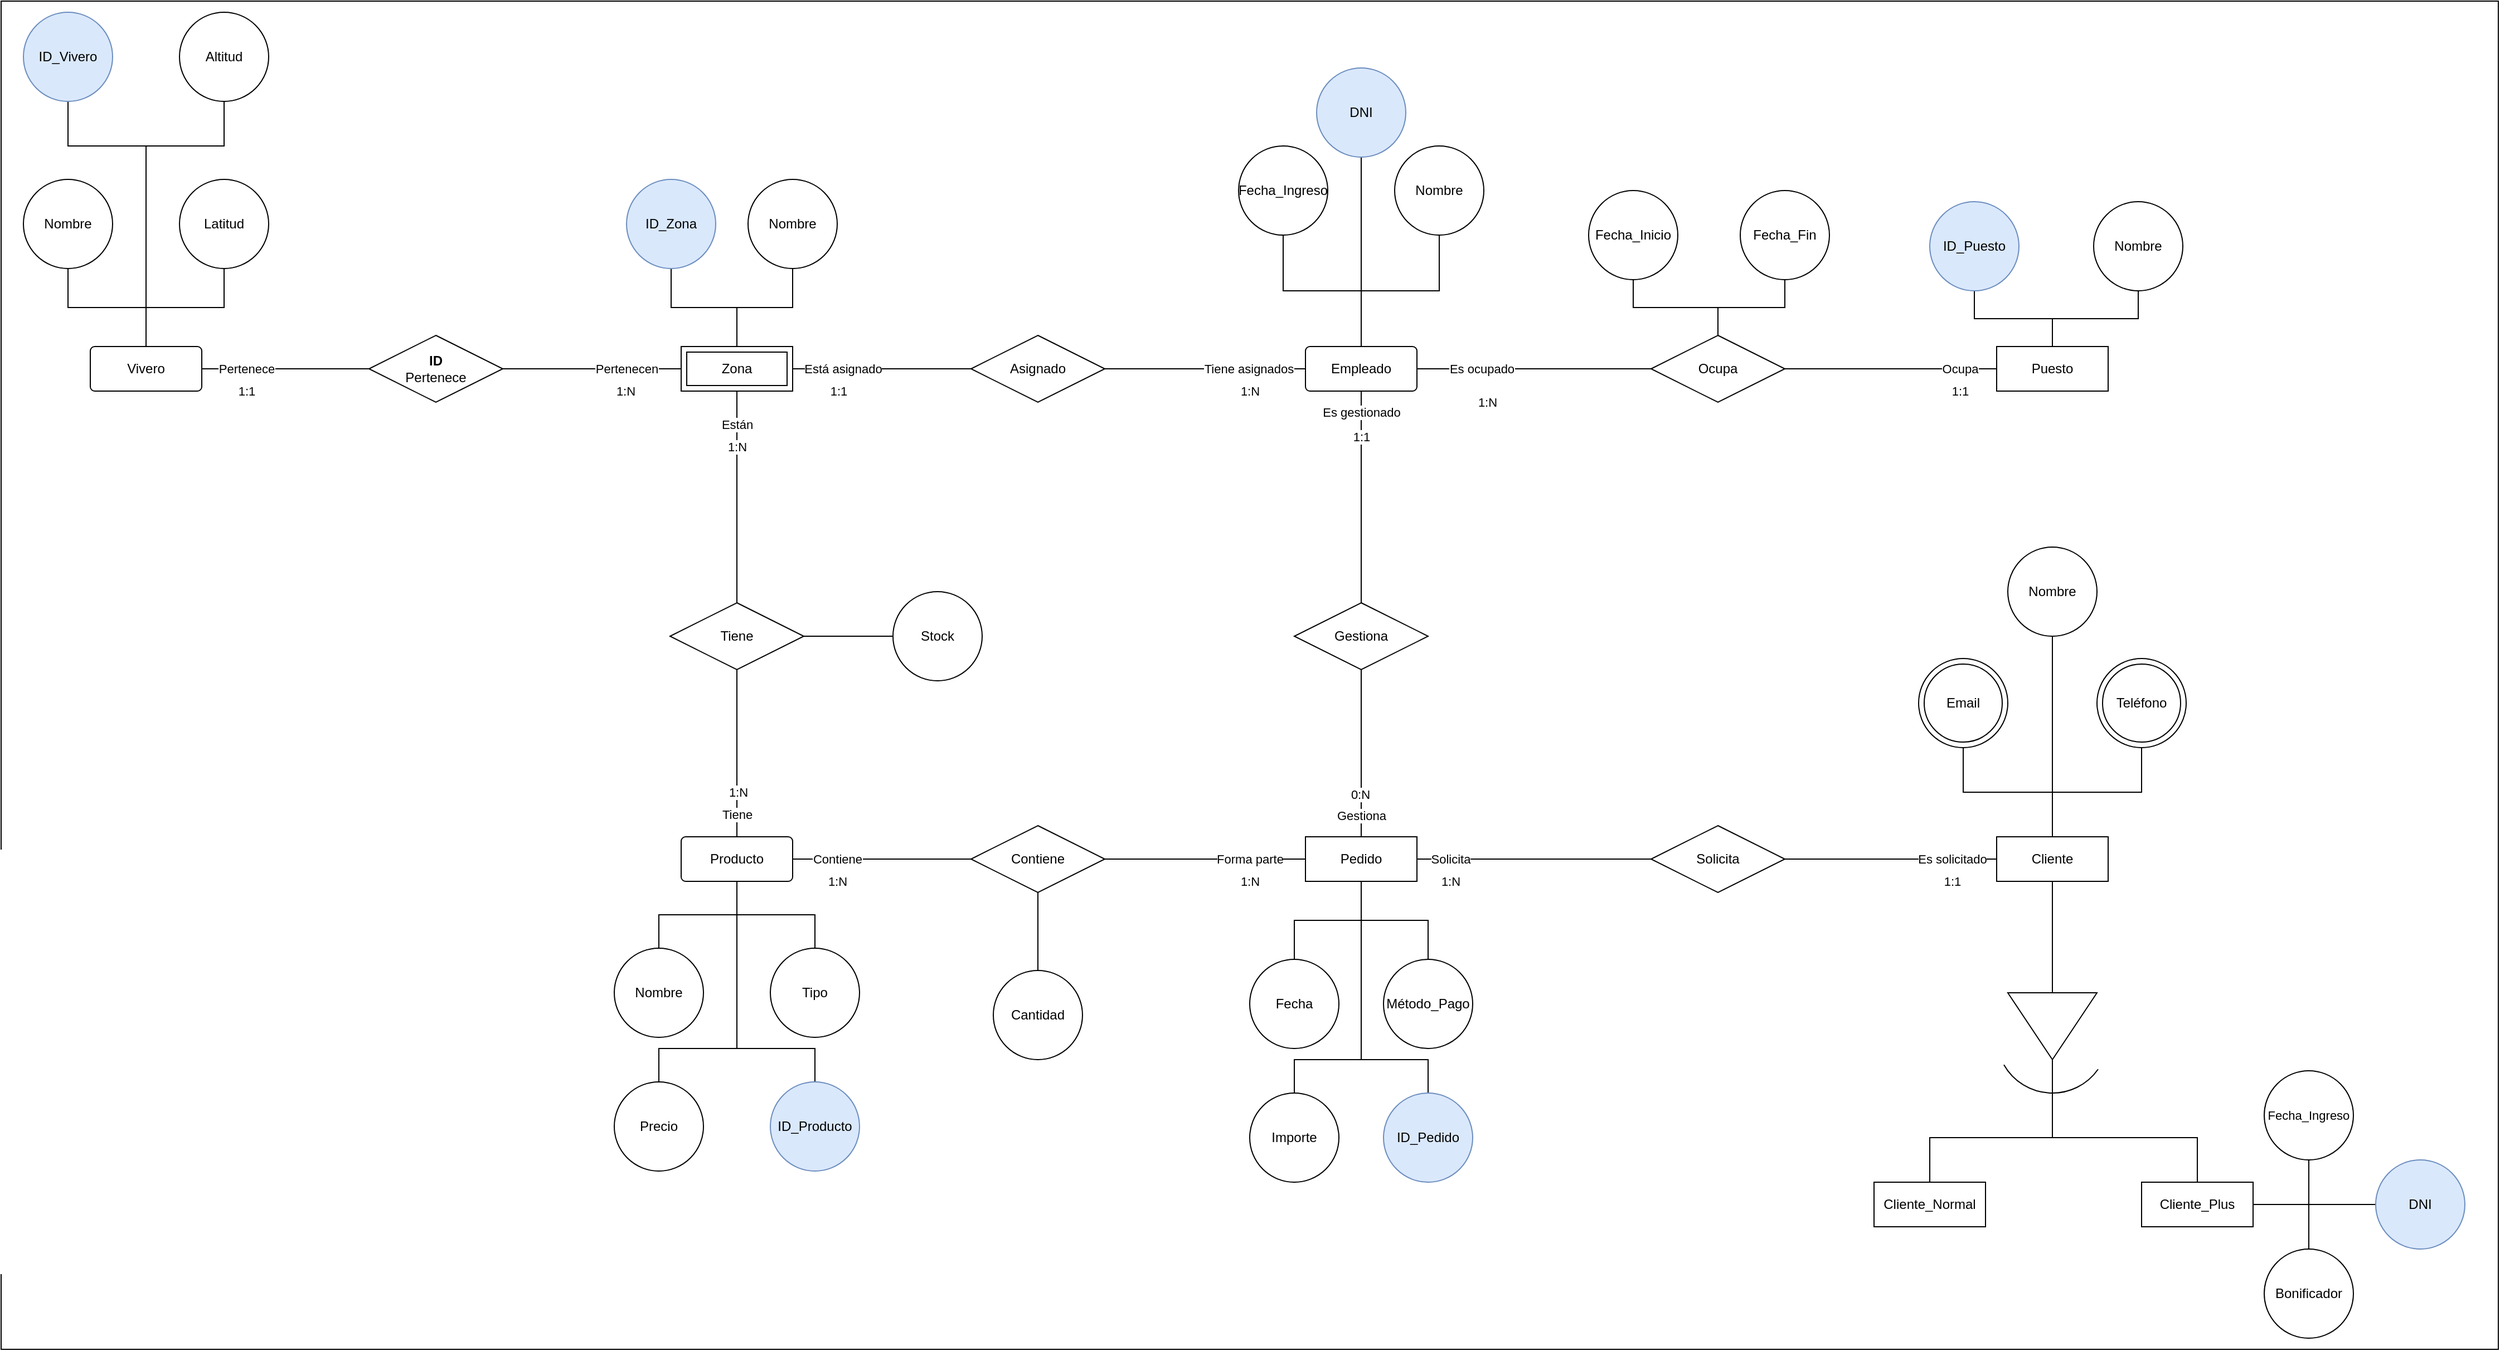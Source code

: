 <?xml version="1.0" encoding="UTF-8"?>
<mxfile version="28.2.5"><diagram name="Página-1" id="5aggKVPc_SyQnlUfSgAa"><mxGraphModel dx="1943" dy="2310" grid="1" gridSize="10" guides="1" tooltips="1" connect="1" arrows="1" fold="1" page="1" pageScale="1" pageWidth="827" pageHeight="1169" math="0" shadow="0"><root><mxCell id="0"/><mxCell id="1" parent="0"/><mxCell id="86XukcYBP5UT384GVChF-92" value="" style="rounded=0;whiteSpace=wrap;html=1;fillColor=none;" vertex="1" parent="1"><mxGeometry x="110" y="-70" width="2240" height="1210" as="geometry"/></mxCell><mxCell id="Pt0KP6jWxYWLDZN4xsMi-3" value="" style="edgeStyle=orthogonalEdgeStyle;rounded=0;orthogonalLoop=1;jettySize=auto;html=1;endArrow=none;endFill=0;" parent="1" source="Pt0KP6jWxYWLDZN4xsMi-1" target="Pt0KP6jWxYWLDZN4xsMi-2" edge="1"><mxGeometry relative="1" as="geometry"><Array as="points"><mxPoint x="240" y="60"/><mxPoint x="170" y="60"/></Array></mxGeometry></mxCell><mxCell id="Pt0KP6jWxYWLDZN4xsMi-5" value="" style="edgeStyle=orthogonalEdgeStyle;rounded=0;orthogonalLoop=1;jettySize=auto;html=1;endArrow=none;endFill=0;" parent="1" source="Pt0KP6jWxYWLDZN4xsMi-1" target="Pt0KP6jWxYWLDZN4xsMi-4" edge="1"><mxGeometry relative="1" as="geometry"/></mxCell><mxCell id="Pt0KP6jWxYWLDZN4xsMi-14" value="" style="edgeStyle=orthogonalEdgeStyle;rounded=0;orthogonalLoop=1;jettySize=auto;html=1;endArrow=none;endFill=0;" parent="1" source="Pt0KP6jWxYWLDZN4xsMi-1" target="Pt0KP6jWxYWLDZN4xsMi-13" edge="1"><mxGeometry relative="1" as="geometry"/></mxCell><mxCell id="Pt0KP6jWxYWLDZN4xsMi-16" value="" style="edgeStyle=orthogonalEdgeStyle;rounded=0;orthogonalLoop=1;jettySize=auto;html=1;endArrow=none;endFill=0;" parent="1" source="Pt0KP6jWxYWLDZN4xsMi-1" target="Pt0KP6jWxYWLDZN4xsMi-15" edge="1"><mxGeometry relative="1" as="geometry"><Array as="points"><mxPoint x="240" y="60"/></Array></mxGeometry></mxCell><mxCell id="Pt0KP6jWxYWLDZN4xsMi-39" style="edgeStyle=orthogonalEdgeStyle;rounded=0;orthogonalLoop=1;jettySize=auto;html=1;entryX=0;entryY=0.5;entryDx=0;entryDy=0;endArrow=none;endFill=0;" parent="1" source="Pt0KP6jWxYWLDZN4xsMi-1" target="Pt0KP6jWxYWLDZN4xsMi-17" edge="1"><mxGeometry relative="1" as="geometry"/></mxCell><mxCell id="Pt0KP6jWxYWLDZN4xsMi-43" value="Pertenece" style="edgeLabel;html=1;align=center;verticalAlign=middle;resizable=0;points=[];" parent="Pt0KP6jWxYWLDZN4xsMi-39" vertex="1" connectable="0"><mxGeometry x="-0.587" y="-3" relative="1" as="geometry"><mxPoint x="9" y="-3" as="offset"/></mxGeometry></mxCell><mxCell id="Pt0KP6jWxYWLDZN4xsMi-44" value="1:1" style="edgeLabel;html=1;align=center;verticalAlign=middle;resizable=0;points=[];" parent="Pt0KP6jWxYWLDZN4xsMi-39" vertex="1" connectable="0"><mxGeometry x="0.267" y="-1" relative="1" as="geometry"><mxPoint x="-55" y="19" as="offset"/></mxGeometry></mxCell><mxCell id="Pt0KP6jWxYWLDZN4xsMi-1" value="Vivero" style="rounded=1;arcSize=10;whiteSpace=wrap;html=1;align=center;" parent="1" vertex="1"><mxGeometry x="190" y="240" width="100" height="40" as="geometry"/></mxCell><mxCell id="Pt0KP6jWxYWLDZN4xsMi-2" value="ID_Vivero" style="ellipse;whiteSpace=wrap;html=1;rounded=1;arcSize=10;fillColor=#dae8fc;strokeColor=#6c8ebf;" parent="1" vertex="1"><mxGeometry x="130" y="-60" width="80" height="80" as="geometry"/></mxCell><mxCell id="Pt0KP6jWxYWLDZN4xsMi-4" value="Nombre" style="ellipse;whiteSpace=wrap;html=1;rounded=1;arcSize=10;" parent="1" vertex="1"><mxGeometry x="130" y="90" width="80" height="80" as="geometry"/></mxCell><mxCell id="Pt0KP6jWxYWLDZN4xsMi-13" value="Latitud" style="ellipse;whiteSpace=wrap;html=1;rounded=1;arcSize=10;" parent="1" vertex="1"><mxGeometry x="270" y="90" width="80" height="80" as="geometry"/></mxCell><mxCell id="Pt0KP6jWxYWLDZN4xsMi-15" value="&lt;div&gt;Altitud&lt;/div&gt;" style="ellipse;whiteSpace=wrap;html=1;rounded=1;arcSize=10;" parent="1" vertex="1"><mxGeometry x="270" y="-60" width="80" height="80" as="geometry"/></mxCell><mxCell id="Pt0KP6jWxYWLDZN4xsMi-17" value="&lt;div&gt;&lt;b&gt;ID&lt;/b&gt;&lt;/div&gt;&lt;div&gt;Pertenece&lt;/div&gt;" style="shape=rhombus;perimeter=rhombusPerimeter;whiteSpace=wrap;html=1;align=center;" parent="1" vertex="1"><mxGeometry x="440" y="230" width="120" height="60" as="geometry"/></mxCell><mxCell id="Pt0KP6jWxYWLDZN4xsMi-28" value="" style="edgeStyle=orthogonalEdgeStyle;rounded=0;orthogonalLoop=1;jettySize=auto;html=1;endArrow=none;endFill=0;" parent="1" source="Pt0KP6jWxYWLDZN4xsMi-31" target="Pt0KP6jWxYWLDZN4xsMi-33" edge="1"><mxGeometry relative="1" as="geometry"/></mxCell><mxCell id="Pt0KP6jWxYWLDZN4xsMi-38" value="" style="edgeStyle=orthogonalEdgeStyle;rounded=0;orthogonalLoop=1;jettySize=auto;html=1;endArrow=none;endFill=0;" parent="1" source="Pt0KP6jWxYWLDZN4xsMi-31" target="Pt0KP6jWxYWLDZN4xsMi-37" edge="1"><mxGeometry relative="1" as="geometry"/></mxCell><mxCell id="Pt0KP6jWxYWLDZN4xsMi-40" style="edgeStyle=orthogonalEdgeStyle;rounded=0;orthogonalLoop=1;jettySize=auto;html=1;entryX=1;entryY=0.5;entryDx=0;entryDy=0;endArrow=none;endFill=0;" parent="1" source="Pt0KP6jWxYWLDZN4xsMi-31" target="Pt0KP6jWxYWLDZN4xsMi-17" edge="1"><mxGeometry relative="1" as="geometry"/></mxCell><mxCell id="Pt0KP6jWxYWLDZN4xsMi-41" value="Pertenecen" style="edgeLabel;html=1;align=center;verticalAlign=middle;resizable=0;points=[];" parent="Pt0KP6jWxYWLDZN4xsMi-40" vertex="1" connectable="0"><mxGeometry x="-0.263" y="-2" relative="1" as="geometry"><mxPoint x="10" y="2" as="offset"/></mxGeometry></mxCell><mxCell id="Pt0KP6jWxYWLDZN4xsMi-42" value="1:N" style="edgeLabel;html=1;align=center;verticalAlign=middle;resizable=0;points=[];" parent="Pt0KP6jWxYWLDZN4xsMi-40" vertex="1" connectable="0"><mxGeometry x="-0.05" y="-1" relative="1" as="geometry"><mxPoint x="26" y="21" as="offset"/></mxGeometry></mxCell><mxCell id="Pt0KP6jWxYWLDZN4xsMi-56" style="edgeStyle=orthogonalEdgeStyle;rounded=0;orthogonalLoop=1;jettySize=auto;html=1;entryX=0.5;entryY=0;entryDx=0;entryDy=0;endArrow=none;endFill=0;" parent="1" source="Pt0KP6jWxYWLDZN4xsMi-31" target="Pt0KP6jWxYWLDZN4xsMi-55" edge="1"><mxGeometry relative="1" as="geometry"/></mxCell><mxCell id="Pt0KP6jWxYWLDZN4xsMi-63" value="Están" style="edgeLabel;html=1;align=center;verticalAlign=middle;resizable=0;points=[];" parent="Pt0KP6jWxYWLDZN4xsMi-56" vertex="1" connectable="0"><mxGeometry x="-0.611" y="-3" relative="1" as="geometry"><mxPoint x="3" y="-7" as="offset"/></mxGeometry></mxCell><mxCell id="Pt0KP6jWxYWLDZN4xsMi-64" value="1:N" style="edgeLabel;html=1;align=center;verticalAlign=middle;resizable=0;points=[];" parent="Pt0KP6jWxYWLDZN4xsMi-56" vertex="1" connectable="0"><mxGeometry x="-0.305" y="3" relative="1" as="geometry"><mxPoint x="-3" y="-16" as="offset"/></mxGeometry></mxCell><mxCell id="Pt0KP6jWxYWLDZN4xsMi-96" style="edgeStyle=orthogonalEdgeStyle;rounded=0;orthogonalLoop=1;jettySize=auto;html=1;entryX=0;entryY=0.5;entryDx=0;entryDy=0;endArrow=none;endFill=0;" parent="1" source="Pt0KP6jWxYWLDZN4xsMi-31" target="Pt0KP6jWxYWLDZN4xsMi-94" edge="1"><mxGeometry relative="1" as="geometry"/></mxCell><mxCell id="Pt0KP6jWxYWLDZN4xsMi-97" value="Está asignado" style="edgeLabel;html=1;align=center;verticalAlign=middle;resizable=0;points=[];" parent="Pt0KP6jWxYWLDZN4xsMi-96" vertex="1" connectable="0"><mxGeometry x="-0.444" relative="1" as="geometry"><mxPoint as="offset"/></mxGeometry></mxCell><mxCell id="Pt0KP6jWxYWLDZN4xsMi-98" value="1:1" style="edgeLabel;html=1;align=center;verticalAlign=middle;resizable=0;points=[];" parent="Pt0KP6jWxYWLDZN4xsMi-96" vertex="1" connectable="0"><mxGeometry x="0.379" y="-3" relative="1" as="geometry"><mxPoint x="-70" y="17" as="offset"/></mxGeometry></mxCell><mxCell id="Pt0KP6jWxYWLDZN4xsMi-31" value="Zona" style="shape=ext;margin=3;double=1;whiteSpace=wrap;html=1;align=center;" parent="1" vertex="1"><mxGeometry x="720" y="240" width="100" height="40" as="geometry"/></mxCell><mxCell id="Pt0KP6jWxYWLDZN4xsMi-33" value="Nombre" style="ellipse;whiteSpace=wrap;html=1;rounded=1;arcSize=10;" parent="1" vertex="1"><mxGeometry x="780" y="90" width="80" height="80" as="geometry"/></mxCell><mxCell id="Pt0KP6jWxYWLDZN4xsMi-37" value="ID_Zona" style="ellipse;whiteSpace=wrap;html=1;rounded=1;arcSize=10;fillColor=#dae8fc;strokeColor=#6c8ebf;" parent="1" vertex="1"><mxGeometry x="671" y="90" width="80" height="80" as="geometry"/></mxCell><mxCell id="Pt0KP6jWxYWLDZN4xsMi-49" value="" style="edgeStyle=orthogonalEdgeStyle;rounded=0;orthogonalLoop=1;jettySize=auto;html=1;endArrow=none;endFill=0;" parent="1" source="Pt0KP6jWxYWLDZN4xsMi-47" target="Pt0KP6jWxYWLDZN4xsMi-48" edge="1"><mxGeometry relative="1" as="geometry"><Array as="points"><mxPoint x="770" y="870"/><mxPoint x="840" y="870"/></Array></mxGeometry></mxCell><mxCell id="Pt0KP6jWxYWLDZN4xsMi-51" value="" style="edgeStyle=orthogonalEdgeStyle;rounded=0;orthogonalLoop=1;jettySize=auto;html=1;endArrow=none;endFill=0;" parent="1" source="Pt0KP6jWxYWLDZN4xsMi-47" target="Pt0KP6jWxYWLDZN4xsMi-50" edge="1"><mxGeometry relative="1" as="geometry"/></mxCell><mxCell id="Pt0KP6jWxYWLDZN4xsMi-54" value="" style="edgeStyle=orthogonalEdgeStyle;rounded=0;orthogonalLoop=1;jettySize=auto;html=1;endArrow=none;endFill=0;" parent="1" source="Pt0KP6jWxYWLDZN4xsMi-47" target="Pt0KP6jWxYWLDZN4xsMi-53" edge="1"><mxGeometry relative="1" as="geometry"/></mxCell><mxCell id="Pt0KP6jWxYWLDZN4xsMi-57" style="edgeStyle=orthogonalEdgeStyle;rounded=0;orthogonalLoop=1;jettySize=auto;html=1;entryX=0.5;entryY=1;entryDx=0;entryDy=0;endArrow=none;endFill=0;" parent="1" source="Pt0KP6jWxYWLDZN4xsMi-47" target="Pt0KP6jWxYWLDZN4xsMi-55" edge="1"><mxGeometry relative="1" as="geometry"/></mxCell><mxCell id="Pt0KP6jWxYWLDZN4xsMi-65" value="Tiene" style="edgeLabel;html=1;align=center;verticalAlign=middle;resizable=0;points=[];" parent="Pt0KP6jWxYWLDZN4xsMi-57" vertex="1" connectable="0"><mxGeometry x="-0.52" y="1" relative="1" as="geometry"><mxPoint x="1" y="16" as="offset"/></mxGeometry></mxCell><mxCell id="Pt0KP6jWxYWLDZN4xsMi-66" value="1:N" style="edgeLabel;html=1;align=center;verticalAlign=middle;resizable=0;points=[];" parent="Pt0KP6jWxYWLDZN4xsMi-57" vertex="1" connectable="0"><mxGeometry x="-0.28" y="-1" relative="1" as="geometry"><mxPoint y="14" as="offset"/></mxGeometry></mxCell><mxCell id="86XukcYBP5UT384GVChF-41" style="edgeStyle=orthogonalEdgeStyle;rounded=0;orthogonalLoop=1;jettySize=auto;html=1;entryX=0;entryY=0.5;entryDx=0;entryDy=0;endArrow=none;endFill=0;" edge="1" parent="1" source="Pt0KP6jWxYWLDZN4xsMi-47" target="86XukcYBP5UT384GVChF-40"><mxGeometry relative="1" as="geometry"/></mxCell><mxCell id="86XukcYBP5UT384GVChF-47" value="Contiene" style="edgeLabel;html=1;align=center;verticalAlign=middle;resizable=0;points=[];" vertex="1" connectable="0" parent="86XukcYBP5UT384GVChF-41"><mxGeometry x="-0.505" relative="1" as="geometry"><mxPoint as="offset"/></mxGeometry></mxCell><mxCell id="86XukcYBP5UT384GVChF-48" value="1:N" style="edgeLabel;html=1;align=center;verticalAlign=middle;resizable=0;points=[];" vertex="1" connectable="0" parent="86XukcYBP5UT384GVChF-41"><mxGeometry x="0.192" y="2" relative="1" as="geometry"><mxPoint x="-56" y="22" as="offset"/></mxGeometry></mxCell><mxCell id="86XukcYBP5UT384GVChF-44" value="" style="edgeStyle=orthogonalEdgeStyle;rounded=0;orthogonalLoop=1;jettySize=auto;html=1;endArrow=none;endFill=0;" edge="1" parent="1" source="Pt0KP6jWxYWLDZN4xsMi-47" target="86XukcYBP5UT384GVChF-43"><mxGeometry relative="1" as="geometry"><Array as="points"><mxPoint x="770" y="870"/><mxPoint x="700" y="870"/></Array></mxGeometry></mxCell><mxCell id="Pt0KP6jWxYWLDZN4xsMi-47" value="&lt;div&gt;Producto&lt;/div&gt;" style="rounded=1;arcSize=10;whiteSpace=wrap;html=1;align=center;" parent="1" vertex="1"><mxGeometry x="720" y="680" width="100" height="40" as="geometry"/></mxCell><mxCell id="Pt0KP6jWxYWLDZN4xsMi-48" value="ID_Producto" style="ellipse;whiteSpace=wrap;html=1;rounded=1;arcSize=10;fillColor=#dae8fc;strokeColor=#6c8ebf;" parent="1" vertex="1"><mxGeometry x="800" y="900" width="80" height="80" as="geometry"/></mxCell><mxCell id="Pt0KP6jWxYWLDZN4xsMi-50" value="Nombre" style="ellipse;whiteSpace=wrap;html=1;rounded=1;arcSize=10;" parent="1" vertex="1"><mxGeometry x="660" y="780" width="80" height="80" as="geometry"/></mxCell><mxCell id="Pt0KP6jWxYWLDZN4xsMi-53" value="Tipo" style="ellipse;whiteSpace=wrap;html=1;rounded=1;arcSize=10;" parent="1" vertex="1"><mxGeometry x="800" y="780" width="80" height="80" as="geometry"/></mxCell><mxCell id="Pt0KP6jWxYWLDZN4xsMi-62" value="" style="edgeStyle=orthogonalEdgeStyle;rounded=0;orthogonalLoop=1;jettySize=auto;html=1;endArrow=none;endFill=0;" parent="1" source="Pt0KP6jWxYWLDZN4xsMi-55" target="Pt0KP6jWxYWLDZN4xsMi-61" edge="1"><mxGeometry relative="1" as="geometry"/></mxCell><mxCell id="Pt0KP6jWxYWLDZN4xsMi-55" value="Tiene" style="shape=rhombus;perimeter=rhombusPerimeter;whiteSpace=wrap;html=1;align=center;" parent="1" vertex="1"><mxGeometry x="710" y="470" width="120" height="60" as="geometry"/></mxCell><mxCell id="Pt0KP6jWxYWLDZN4xsMi-61" value="Stock" style="ellipse;whiteSpace=wrap;html=1;" parent="1" vertex="1"><mxGeometry x="910" y="460" width="80" height="80" as="geometry"/></mxCell><mxCell id="Pt0KP6jWxYWLDZN4xsMi-81" value="" style="edgeStyle=orthogonalEdgeStyle;rounded=0;orthogonalLoop=1;jettySize=auto;html=1;endArrow=none;endFill=0;" parent="1" source="Pt0KP6jWxYWLDZN4xsMi-85" target="Pt0KP6jWxYWLDZN4xsMi-86" edge="1"><mxGeometry relative="1" as="geometry"/></mxCell><mxCell id="Pt0KP6jWxYWLDZN4xsMi-89" value="" style="edgeStyle=orthogonalEdgeStyle;rounded=0;orthogonalLoop=1;jettySize=auto;html=1;endArrow=none;endFill=0;" parent="1" source="Pt0KP6jWxYWLDZN4xsMi-85" target="Pt0KP6jWxYWLDZN4xsMi-88" edge="1"><mxGeometry relative="1" as="geometry"/></mxCell><mxCell id="Pt0KP6jWxYWLDZN4xsMi-93" value="" style="edgeStyle=orthogonalEdgeStyle;rounded=0;orthogonalLoop=1;jettySize=auto;html=1;endArrow=none;endFill=0;" parent="1" source="Pt0KP6jWxYWLDZN4xsMi-85" target="Pt0KP6jWxYWLDZN4xsMi-92" edge="1"><mxGeometry relative="1" as="geometry"><Array as="points"><mxPoint x="1330" y="190"/><mxPoint x="1260" y="190"/></Array></mxGeometry></mxCell><mxCell id="Pt0KP6jWxYWLDZN4xsMi-95" style="edgeStyle=orthogonalEdgeStyle;rounded=0;orthogonalLoop=1;jettySize=auto;html=1;exitX=0;exitY=0.5;exitDx=0;exitDy=0;entryX=1;entryY=0.5;entryDx=0;entryDy=0;endArrow=none;endFill=0;" parent="1" source="Pt0KP6jWxYWLDZN4xsMi-85" target="Pt0KP6jWxYWLDZN4xsMi-94" edge="1"><mxGeometry relative="1" as="geometry"/></mxCell><mxCell id="Pt0KP6jWxYWLDZN4xsMi-99" value="Tiene asignados" style="edgeLabel;html=1;align=center;verticalAlign=middle;resizable=0;points=[];" parent="Pt0KP6jWxYWLDZN4xsMi-95" vertex="1" connectable="0"><mxGeometry x="-0.43" relative="1" as="geometry"><mxPoint as="offset"/></mxGeometry></mxCell><mxCell id="Pt0KP6jWxYWLDZN4xsMi-100" value="1:N" style="edgeLabel;html=1;align=center;verticalAlign=middle;resizable=0;points=[];" parent="Pt0KP6jWxYWLDZN4xsMi-95" vertex="1" connectable="0"><mxGeometry x="0.209" relative="1" as="geometry"><mxPoint x="59" y="20" as="offset"/></mxGeometry></mxCell><mxCell id="86XukcYBP5UT384GVChF-7" style="edgeStyle=orthogonalEdgeStyle;rounded=0;orthogonalLoop=1;jettySize=auto;html=1;entryX=0;entryY=0.5;entryDx=0;entryDy=0;endArrow=none;endFill=0;exitX=1;exitY=0.5;exitDx=0;exitDy=0;" edge="1" parent="1" source="Pt0KP6jWxYWLDZN4xsMi-85" target="86XukcYBP5UT384GVChF-5"><mxGeometry relative="1" as="geometry"><mxPoint x="1680" y="370" as="sourcePoint"/><mxPoint x="2000" y="360" as="targetPoint"/><Array as="points"><mxPoint x="1640" y="260"/></Array></mxGeometry></mxCell><mxCell id="86XukcYBP5UT384GVChF-16" value="Es ocupado" style="edgeLabel;html=1;align=center;verticalAlign=middle;resizable=0;points=[];" vertex="1" connectable="0" parent="86XukcYBP5UT384GVChF-7"><mxGeometry x="-0.677" y="4" relative="1" as="geometry"><mxPoint x="8" y="4" as="offset"/></mxGeometry></mxCell><mxCell id="86XukcYBP5UT384GVChF-17" value="1:N" style="edgeLabel;html=1;align=center;verticalAlign=middle;resizable=0;points=[];" vertex="1" connectable="0" parent="86XukcYBP5UT384GVChF-7"><mxGeometry x="-0.484" y="2" relative="1" as="geometry"><mxPoint x="-17" y="32" as="offset"/></mxGeometry></mxCell><mxCell id="86XukcYBP5UT384GVChF-22" style="edgeStyle=orthogonalEdgeStyle;rounded=0;orthogonalLoop=1;jettySize=auto;html=1;entryX=0.5;entryY=0;entryDx=0;entryDy=0;endArrow=none;endFill=0;" edge="1" parent="1" source="Pt0KP6jWxYWLDZN4xsMi-85" target="86XukcYBP5UT384GVChF-21"><mxGeometry relative="1" as="geometry"/></mxCell><mxCell id="86XukcYBP5UT384GVChF-34" value="Es gestionado" style="edgeLabel;html=1;align=center;verticalAlign=middle;resizable=0;points=[];" vertex="1" connectable="0" parent="86XukcYBP5UT384GVChF-22"><mxGeometry x="-0.651" y="-1" relative="1" as="geometry"><mxPoint x="1" y="-14" as="offset"/></mxGeometry></mxCell><mxCell id="86XukcYBP5UT384GVChF-35" value="1:1" style="edgeLabel;html=1;align=center;verticalAlign=middle;resizable=0;points=[];" vertex="1" connectable="0" parent="86XukcYBP5UT384GVChF-22"><mxGeometry x="-0.467" relative="1" as="geometry"><mxPoint y="-10" as="offset"/></mxGeometry></mxCell><mxCell id="Pt0KP6jWxYWLDZN4xsMi-85" value="Empleado" style="rounded=1;arcSize=10;whiteSpace=wrap;html=1;align=center;" parent="1" vertex="1"><mxGeometry x="1280" y="240" width="100" height="40" as="geometry"/></mxCell><mxCell id="Pt0KP6jWxYWLDZN4xsMi-86" value="Nombre" style="ellipse;whiteSpace=wrap;html=1;rounded=1;arcSize=10;" parent="1" vertex="1"><mxGeometry x="1360" y="60" width="80" height="80" as="geometry"/></mxCell><mxCell id="Pt0KP6jWxYWLDZN4xsMi-88" value="DNI" style="ellipse;whiteSpace=wrap;html=1;rounded=1;arcSize=10;fillColor=#dae8fc;strokeColor=#6c8ebf;" parent="1" vertex="1"><mxGeometry x="1290" y="-10" width="80" height="80" as="geometry"/></mxCell><mxCell id="Pt0KP6jWxYWLDZN4xsMi-92" value="Fecha_Ingreso" style="ellipse;whiteSpace=wrap;html=1;rounded=1;arcSize=10;" parent="1" vertex="1"><mxGeometry x="1220" y="60" width="80" height="80" as="geometry"/></mxCell><mxCell id="Pt0KP6jWxYWLDZN4xsMi-94" value="&lt;div&gt;Asignado&lt;/div&gt;" style="shape=rhombus;perimeter=rhombusPerimeter;whiteSpace=wrap;html=1;align=center;" parent="1" vertex="1"><mxGeometry x="980" y="230" width="120" height="60" as="geometry"/></mxCell><mxCell id="86XukcYBP5UT384GVChF-2" value="" style="edgeStyle=orthogonalEdgeStyle;rounded=0;orthogonalLoop=1;jettySize=auto;html=1;endArrow=none;endFill=0;" edge="1" parent="1" source="Pt0KP6jWxYWLDZN4xsMi-101" target="86XukcYBP5UT384GVChF-1"><mxGeometry relative="1" as="geometry"/></mxCell><mxCell id="86XukcYBP5UT384GVChF-4" value="" style="edgeStyle=orthogonalEdgeStyle;rounded=0;orthogonalLoop=1;jettySize=auto;html=1;endArrow=none;endFill=0;" edge="1" parent="1" source="Pt0KP6jWxYWLDZN4xsMi-101" target="86XukcYBP5UT384GVChF-3"><mxGeometry relative="1" as="geometry"/></mxCell><mxCell id="86XukcYBP5UT384GVChF-8" style="edgeStyle=orthogonalEdgeStyle;rounded=0;orthogonalLoop=1;jettySize=auto;html=1;entryX=1;entryY=0.5;entryDx=0;entryDy=0;endArrow=none;endFill=0;" edge="1" parent="1" source="Pt0KP6jWxYWLDZN4xsMi-101" target="86XukcYBP5UT384GVChF-5"><mxGeometry relative="1" as="geometry"><Array as="points"><mxPoint x="1930" y="260"/><mxPoint x="1930" y="260"/></Array></mxGeometry></mxCell><mxCell id="86XukcYBP5UT384GVChF-13" value="Ocupa" style="edgeLabel;html=1;align=center;verticalAlign=middle;resizable=0;points=[];" vertex="1" connectable="0" parent="86XukcYBP5UT384GVChF-8"><mxGeometry x="-0.401" y="-1" relative="1" as="geometry"><mxPoint x="24" y="1" as="offset"/></mxGeometry></mxCell><mxCell id="86XukcYBP5UT384GVChF-15" value="1:1" style="edgeLabel;html=1;align=center;verticalAlign=middle;resizable=0;points=[];" vertex="1" connectable="0" parent="86XukcYBP5UT384GVChF-8"><mxGeometry x="-0.47" y="3" relative="1" as="geometry"><mxPoint x="17" y="17" as="offset"/></mxGeometry></mxCell><mxCell id="Pt0KP6jWxYWLDZN4xsMi-101" value="Puesto" style="whiteSpace=wrap;html=1;align=center;" parent="1" vertex="1"><mxGeometry x="1900" y="240" width="100" height="40" as="geometry"/></mxCell><mxCell id="86XukcYBP5UT384GVChF-1" value="ID_Puesto" style="ellipse;whiteSpace=wrap;html=1;fillColor=#dae8fc;strokeColor=#6c8ebf;" vertex="1" parent="1"><mxGeometry x="1840" y="110" width="80" height="80" as="geometry"/></mxCell><mxCell id="86XukcYBP5UT384GVChF-3" value="Nombre" style="ellipse;whiteSpace=wrap;html=1;" vertex="1" parent="1"><mxGeometry x="1987" y="110" width="80" height="80" as="geometry"/></mxCell><mxCell id="86XukcYBP5UT384GVChF-10" value="" style="edgeStyle=orthogonalEdgeStyle;rounded=0;orthogonalLoop=1;jettySize=auto;html=1;endArrow=none;endFill=0;" edge="1" parent="1" source="86XukcYBP5UT384GVChF-5" target="86XukcYBP5UT384GVChF-9"><mxGeometry relative="1" as="geometry"/></mxCell><mxCell id="86XukcYBP5UT384GVChF-12" value="" style="edgeStyle=orthogonalEdgeStyle;rounded=0;orthogonalLoop=1;jettySize=auto;html=1;endArrow=none;endFill=0;" edge="1" parent="1" source="86XukcYBP5UT384GVChF-5" target="86XukcYBP5UT384GVChF-11"><mxGeometry relative="1" as="geometry"/></mxCell><mxCell id="86XukcYBP5UT384GVChF-5" value="Ocupa" style="shape=rhombus;perimeter=rhombusPerimeter;whiteSpace=wrap;html=1;align=center;" vertex="1" parent="1"><mxGeometry x="1590" y="230" width="120" height="60" as="geometry"/></mxCell><mxCell id="86XukcYBP5UT384GVChF-9" value="Fecha_Inicio" style="ellipse;whiteSpace=wrap;html=1;" vertex="1" parent="1"><mxGeometry x="1534" y="100" width="80" height="80" as="geometry"/></mxCell><mxCell id="86XukcYBP5UT384GVChF-11" value="Fecha_Fin" style="ellipse;whiteSpace=wrap;html=1;" vertex="1" parent="1"><mxGeometry x="1670" y="100" width="80" height="80" as="geometry"/></mxCell><mxCell id="86XukcYBP5UT384GVChF-23" style="edgeStyle=orthogonalEdgeStyle;rounded=0;orthogonalLoop=1;jettySize=auto;html=1;entryX=0.5;entryY=1;entryDx=0;entryDy=0;endArrow=none;endFill=0;" edge="1" parent="1" source="86XukcYBP5UT384GVChF-20" target="86XukcYBP5UT384GVChF-21"><mxGeometry relative="1" as="geometry"/></mxCell><mxCell id="86XukcYBP5UT384GVChF-37" value="Gestiona" style="edgeLabel;html=1;align=center;verticalAlign=middle;resizable=0;points=[];" vertex="1" connectable="0" parent="86XukcYBP5UT384GVChF-23"><mxGeometry x="-0.564" relative="1" as="geometry"><mxPoint y="13" as="offset"/></mxGeometry></mxCell><mxCell id="86XukcYBP5UT384GVChF-38" value="0:N" style="edgeLabel;html=1;align=center;verticalAlign=middle;resizable=0;points=[];" vertex="1" connectable="0" parent="86XukcYBP5UT384GVChF-23"><mxGeometry x="-0.493" y="1" relative="1" as="geometry"><mxPoint as="offset"/></mxGeometry></mxCell><mxCell id="86XukcYBP5UT384GVChF-25" value="" style="edgeStyle=orthogonalEdgeStyle;rounded=0;orthogonalLoop=1;jettySize=auto;html=1;endArrow=none;endFill=0;" edge="1" parent="1" source="86XukcYBP5UT384GVChF-20" target="86XukcYBP5UT384GVChF-24"><mxGeometry relative="1" as="geometry"><Array as="points"><mxPoint x="1330" y="880"/><mxPoint x="1390" y="880"/></Array></mxGeometry></mxCell><mxCell id="86XukcYBP5UT384GVChF-27" value="" style="edgeStyle=orthogonalEdgeStyle;rounded=0;orthogonalLoop=1;jettySize=auto;html=1;endArrow=none;endFill=0;" edge="1" parent="1" source="86XukcYBP5UT384GVChF-20" target="86XukcYBP5UT384GVChF-26"><mxGeometry relative="1" as="geometry"/></mxCell><mxCell id="86XukcYBP5UT384GVChF-29" value="" style="edgeStyle=orthogonalEdgeStyle;rounded=0;orthogonalLoop=1;jettySize=auto;html=1;endArrow=none;endFill=0;" edge="1" parent="1" source="86XukcYBP5UT384GVChF-20" target="86XukcYBP5UT384GVChF-28"><mxGeometry relative="1" as="geometry"><Array as="points"><mxPoint x="1330" y="880"/><mxPoint x="1270" y="880"/></Array></mxGeometry></mxCell><mxCell id="86XukcYBP5UT384GVChF-31" value="" style="edgeStyle=orthogonalEdgeStyle;rounded=0;orthogonalLoop=1;jettySize=auto;html=1;endArrow=none;endFill=0;" edge="1" parent="1" source="86XukcYBP5UT384GVChF-20" target="86XukcYBP5UT384GVChF-30"><mxGeometry relative="1" as="geometry"/></mxCell><mxCell id="86XukcYBP5UT384GVChF-42" style="edgeStyle=orthogonalEdgeStyle;rounded=0;orthogonalLoop=1;jettySize=auto;html=1;entryX=1;entryY=0.5;entryDx=0;entryDy=0;endArrow=none;endFill=0;" edge="1" parent="1" source="86XukcYBP5UT384GVChF-20" target="86XukcYBP5UT384GVChF-40"><mxGeometry relative="1" as="geometry"/></mxCell><mxCell id="86XukcYBP5UT384GVChF-45" value="Forma parte" style="edgeLabel;html=1;align=center;verticalAlign=middle;resizable=0;points=[];" vertex="1" connectable="0" parent="86XukcYBP5UT384GVChF-42"><mxGeometry x="-0.656" relative="1" as="geometry"><mxPoint x="-19" as="offset"/></mxGeometry></mxCell><mxCell id="86XukcYBP5UT384GVChF-46" value="1:N" style="edgeLabel;html=1;align=center;verticalAlign=middle;resizable=0;points=[];" vertex="1" connectable="0" parent="86XukcYBP5UT384GVChF-42"><mxGeometry x="0.139" y="5" relative="1" as="geometry"><mxPoint x="52" y="15" as="offset"/></mxGeometry></mxCell><mxCell id="86XukcYBP5UT384GVChF-55" style="edgeStyle=orthogonalEdgeStyle;rounded=0;orthogonalLoop=1;jettySize=auto;html=1;entryX=0;entryY=0.5;entryDx=0;entryDy=0;endArrow=none;endFill=0;" edge="1" parent="1" source="86XukcYBP5UT384GVChF-20" target="86XukcYBP5UT384GVChF-53"><mxGeometry relative="1" as="geometry"/></mxCell><mxCell id="86XukcYBP5UT384GVChF-69" value="Solicita" style="edgeLabel;html=1;align=center;verticalAlign=middle;resizable=0;points=[];" vertex="1" connectable="0" parent="86XukcYBP5UT384GVChF-55"><mxGeometry x="-0.62" relative="1" as="geometry"><mxPoint x="-10" as="offset"/></mxGeometry></mxCell><mxCell id="86XukcYBP5UT384GVChF-70" value="1:N" style="edgeLabel;html=1;align=center;verticalAlign=middle;resizable=0;points=[];" vertex="1" connectable="0" parent="86XukcYBP5UT384GVChF-55"><mxGeometry x="-0.311" y="1" relative="1" as="geometry"><mxPoint x="-43" y="21" as="offset"/></mxGeometry></mxCell><mxCell id="86XukcYBP5UT384GVChF-20" value="&lt;div&gt;Pedido&lt;/div&gt;" style="whiteSpace=wrap;html=1;align=center;" vertex="1" parent="1"><mxGeometry x="1280" y="680" width="100" height="40" as="geometry"/></mxCell><mxCell id="86XukcYBP5UT384GVChF-21" value="Gestiona" style="shape=rhombus;perimeter=rhombusPerimeter;whiteSpace=wrap;html=1;align=center;" vertex="1" parent="1"><mxGeometry x="1270" y="470" width="120" height="60" as="geometry"/></mxCell><mxCell id="86XukcYBP5UT384GVChF-24" value="ID_Pedido" style="ellipse;whiteSpace=wrap;html=1;fillColor=#dae8fc;strokeColor=#6c8ebf;" vertex="1" parent="1"><mxGeometry x="1350" y="910" width="80" height="80" as="geometry"/></mxCell><mxCell id="86XukcYBP5UT384GVChF-26" value="Fecha" style="ellipse;whiteSpace=wrap;html=1;" vertex="1" parent="1"><mxGeometry x="1230" y="790" width="80" height="80" as="geometry"/></mxCell><mxCell id="86XukcYBP5UT384GVChF-28" value="Importe" style="ellipse;whiteSpace=wrap;html=1;" vertex="1" parent="1"><mxGeometry x="1230" y="910" width="80" height="80" as="geometry"/></mxCell><mxCell id="86XukcYBP5UT384GVChF-30" value="Método_Pago" style="ellipse;whiteSpace=wrap;html=1;" vertex="1" parent="1"><mxGeometry x="1350" y="790" width="80" height="80" as="geometry"/></mxCell><mxCell id="86XukcYBP5UT384GVChF-50" value="" style="edgeStyle=orthogonalEdgeStyle;rounded=0;orthogonalLoop=1;jettySize=auto;html=1;endArrow=none;endFill=0;" edge="1" parent="1" source="86XukcYBP5UT384GVChF-40" target="86XukcYBP5UT384GVChF-49"><mxGeometry relative="1" as="geometry"/></mxCell><mxCell id="86XukcYBP5UT384GVChF-40" value="Contiene" style="shape=rhombus;perimeter=rhombusPerimeter;whiteSpace=wrap;html=1;align=center;" vertex="1" parent="1"><mxGeometry x="980" y="670" width="120" height="60" as="geometry"/></mxCell><mxCell id="86XukcYBP5UT384GVChF-43" value="Precio" style="ellipse;whiteSpace=wrap;html=1;rounded=1;arcSize=10;" vertex="1" parent="1"><mxGeometry x="660" y="900" width="80" height="80" as="geometry"/></mxCell><mxCell id="86XukcYBP5UT384GVChF-49" value="Cantidad" style="ellipse;whiteSpace=wrap;html=1;" vertex="1" parent="1"><mxGeometry x="1000" y="800" width="80" height="80" as="geometry"/></mxCell><mxCell id="86XukcYBP5UT384GVChF-53" value="Solicita" style="shape=rhombus;perimeter=rhombusPerimeter;whiteSpace=wrap;html=1;align=center;" vertex="1" parent="1"><mxGeometry x="1590" y="670" width="120" height="60" as="geometry"/></mxCell><mxCell id="86XukcYBP5UT384GVChF-56" style="edgeStyle=orthogonalEdgeStyle;rounded=0;orthogonalLoop=1;jettySize=auto;html=1;entryX=1;entryY=0.5;entryDx=0;entryDy=0;endArrow=none;endFill=0;" edge="1" parent="1" source="86XukcYBP5UT384GVChF-54" target="86XukcYBP5UT384GVChF-53"><mxGeometry relative="1" as="geometry"/></mxCell><mxCell id="86XukcYBP5UT384GVChF-71" value="Es solicitado" style="edgeLabel;html=1;align=center;verticalAlign=middle;resizable=0;points=[];" vertex="1" connectable="0" parent="86XukcYBP5UT384GVChF-56"><mxGeometry x="-0.709" y="-1" relative="1" as="geometry"><mxPoint x="-13" y="1" as="offset"/></mxGeometry></mxCell><mxCell id="86XukcYBP5UT384GVChF-72" value="1:1" style="edgeLabel;html=1;align=center;verticalAlign=middle;resizable=0;points=[];" vertex="1" connectable="0" parent="86XukcYBP5UT384GVChF-56"><mxGeometry x="0.091" y="1" relative="1" as="geometry"><mxPoint x="63" y="19" as="offset"/></mxGeometry></mxCell><mxCell id="86XukcYBP5UT384GVChF-58" value="" style="edgeStyle=orthogonalEdgeStyle;rounded=0;orthogonalLoop=1;jettySize=auto;html=1;endArrow=none;endFill=0;" edge="1" parent="1" source="86XukcYBP5UT384GVChF-54" target="86XukcYBP5UT384GVChF-57"><mxGeometry relative="1" as="geometry"/></mxCell><mxCell id="86XukcYBP5UT384GVChF-67" style="edgeStyle=orthogonalEdgeStyle;rounded=0;orthogonalLoop=1;jettySize=auto;html=1;entryX=0.5;entryY=1;entryDx=0;entryDy=0;endArrow=none;endFill=0;" edge="1" parent="1" source="86XukcYBP5UT384GVChF-54" target="86XukcYBP5UT384GVChF-61"><mxGeometry relative="1" as="geometry"/></mxCell><mxCell id="86XukcYBP5UT384GVChF-68" style="edgeStyle=orthogonalEdgeStyle;rounded=0;orthogonalLoop=1;jettySize=auto;html=1;entryX=0.5;entryY=1;entryDx=0;entryDy=0;endArrow=none;endFill=0;" edge="1" parent="1" source="86XukcYBP5UT384GVChF-54" target="86XukcYBP5UT384GVChF-65"><mxGeometry relative="1" as="geometry"/></mxCell><mxCell id="86XukcYBP5UT384GVChF-76" style="edgeStyle=orthogonalEdgeStyle;rounded=0;orthogonalLoop=1;jettySize=auto;html=1;entryX=0;entryY=0.5;entryDx=0;entryDy=0;endArrow=none;endFill=0;" edge="1" parent="1" source="86XukcYBP5UT384GVChF-54" target="86XukcYBP5UT384GVChF-73"><mxGeometry relative="1" as="geometry"/></mxCell><mxCell id="86XukcYBP5UT384GVChF-54" value="Cliente" style="whiteSpace=wrap;html=1;align=center;" vertex="1" parent="1"><mxGeometry x="1900" y="680" width="100" height="40" as="geometry"/></mxCell><mxCell id="86XukcYBP5UT384GVChF-57" value="Nombre" style="ellipse;whiteSpace=wrap;html=1;" vertex="1" parent="1"><mxGeometry x="1910" y="420" width="80" height="80" as="geometry"/></mxCell><mxCell id="86XukcYBP5UT384GVChF-63" value="" style="group" vertex="1" connectable="0" parent="1"><mxGeometry x="1830" y="520" width="80" height="80" as="geometry"/></mxCell><mxCell id="86XukcYBP5UT384GVChF-61" value="" style="ellipse;whiteSpace=wrap;html=1;" vertex="1" parent="86XukcYBP5UT384GVChF-63"><mxGeometry width="80" height="80" as="geometry"/></mxCell><mxCell id="86XukcYBP5UT384GVChF-62" value="Email" style="ellipse;whiteSpace=wrap;html=1;" vertex="1" parent="86XukcYBP5UT384GVChF-63"><mxGeometry x="5" y="5" width="70" height="70" as="geometry"/></mxCell><mxCell id="86XukcYBP5UT384GVChF-64" value="" style="group" vertex="1" connectable="0" parent="1"><mxGeometry x="1990" y="520" width="80" height="80" as="geometry"/></mxCell><mxCell id="86XukcYBP5UT384GVChF-65" value="" style="ellipse;whiteSpace=wrap;html=1;" vertex="1" parent="86XukcYBP5UT384GVChF-64"><mxGeometry width="80" height="80" as="geometry"/></mxCell><mxCell id="86XukcYBP5UT384GVChF-66" value="Teléfono" style="ellipse;whiteSpace=wrap;html=1;" vertex="1" parent="86XukcYBP5UT384GVChF-64"><mxGeometry x="5" y="5" width="70" height="70" as="geometry"/></mxCell><mxCell id="86XukcYBP5UT384GVChF-79" style="edgeStyle=orthogonalEdgeStyle;rounded=0;orthogonalLoop=1;jettySize=auto;html=1;entryX=0.5;entryY=0;entryDx=0;entryDy=0;endArrow=none;endFill=0;" edge="1" parent="1" source="86XukcYBP5UT384GVChF-73" target="86XukcYBP5UT384GVChF-77"><mxGeometry relative="1" as="geometry"><Array as="points"><mxPoint x="1950" y="950"/><mxPoint x="1840" y="950"/></Array></mxGeometry></mxCell><mxCell id="86XukcYBP5UT384GVChF-80" style="edgeStyle=orthogonalEdgeStyle;rounded=0;orthogonalLoop=1;jettySize=auto;html=1;entryX=0.5;entryY=0;entryDx=0;entryDy=0;endArrow=none;endFill=0;" edge="1" parent="1" source="86XukcYBP5UT384GVChF-73" target="86XukcYBP5UT384GVChF-78"><mxGeometry relative="1" as="geometry"><Array as="points"><mxPoint x="1950" y="950"/><mxPoint x="2080" y="950"/></Array></mxGeometry></mxCell><mxCell id="86XukcYBP5UT384GVChF-73" value="" style="triangle;whiteSpace=wrap;html=1;direction=south;" vertex="1" parent="1"><mxGeometry x="1910" y="820" width="80" height="60" as="geometry"/></mxCell><mxCell id="86XukcYBP5UT384GVChF-77" value="Cliente_Normal" style="whiteSpace=wrap;html=1;align=center;" vertex="1" parent="1"><mxGeometry x="1790" y="990" width="100" height="40" as="geometry"/></mxCell><mxCell id="86XukcYBP5UT384GVChF-86" value="" style="edgeStyle=orthogonalEdgeStyle;rounded=0;orthogonalLoop=1;jettySize=auto;html=1;endArrow=none;endFill=0;" edge="1" parent="1" source="86XukcYBP5UT384GVChF-78" target="86XukcYBP5UT384GVChF-85"><mxGeometry relative="1" as="geometry"/></mxCell><mxCell id="86XukcYBP5UT384GVChF-88" value="" style="edgeStyle=orthogonalEdgeStyle;rounded=0;orthogonalLoop=1;jettySize=auto;html=1;endArrow=none;endFill=0;" edge="1" parent="1" source="86XukcYBP5UT384GVChF-78" target="86XukcYBP5UT384GVChF-87"><mxGeometry relative="1" as="geometry"/></mxCell><mxCell id="86XukcYBP5UT384GVChF-90" value="" style="edgeStyle=orthogonalEdgeStyle;rounded=0;orthogonalLoop=1;jettySize=auto;html=1;endArrow=none;endFill=0;" edge="1" parent="1" source="86XukcYBP5UT384GVChF-78" target="86XukcYBP5UT384GVChF-89"><mxGeometry relative="1" as="geometry"/></mxCell><mxCell id="86XukcYBP5UT384GVChF-78" value="Cliente_Plus" style="whiteSpace=wrap;html=1;align=center;" vertex="1" parent="1"><mxGeometry x="2030" y="990" width="100" height="40" as="geometry"/></mxCell><mxCell id="86XukcYBP5UT384GVChF-82" value="" style="verticalLabelPosition=bottom;verticalAlign=top;html=1;shape=mxgraph.basic.arc;startAngle=0.597;endAngle=0.918;direction=north;" vertex="1" parent="1"><mxGeometry x="1900" y="810" width="100" height="100" as="geometry"/></mxCell><mxCell id="86XukcYBP5UT384GVChF-85" value="DNI" style="ellipse;whiteSpace=wrap;html=1;fillColor=#dae8fc;strokeColor=#6c8ebf;" vertex="1" parent="1"><mxGeometry x="2240" y="970" width="80" height="80" as="geometry"/></mxCell><mxCell id="86XukcYBP5UT384GVChF-87" value="&lt;font style=&quot;font-size: 11px;&quot;&gt;Fecha_Ingreso&lt;/font&gt;" style="ellipse;whiteSpace=wrap;html=1;" vertex="1" parent="1"><mxGeometry x="2140" y="890" width="80" height="80" as="geometry"/></mxCell><mxCell id="86XukcYBP5UT384GVChF-89" value="Bonificador" style="ellipse;whiteSpace=wrap;html=1;" vertex="1" parent="1"><mxGeometry x="2140" y="1050" width="80" height="80" as="geometry"/></mxCell></root></mxGraphModel></diagram></mxfile>